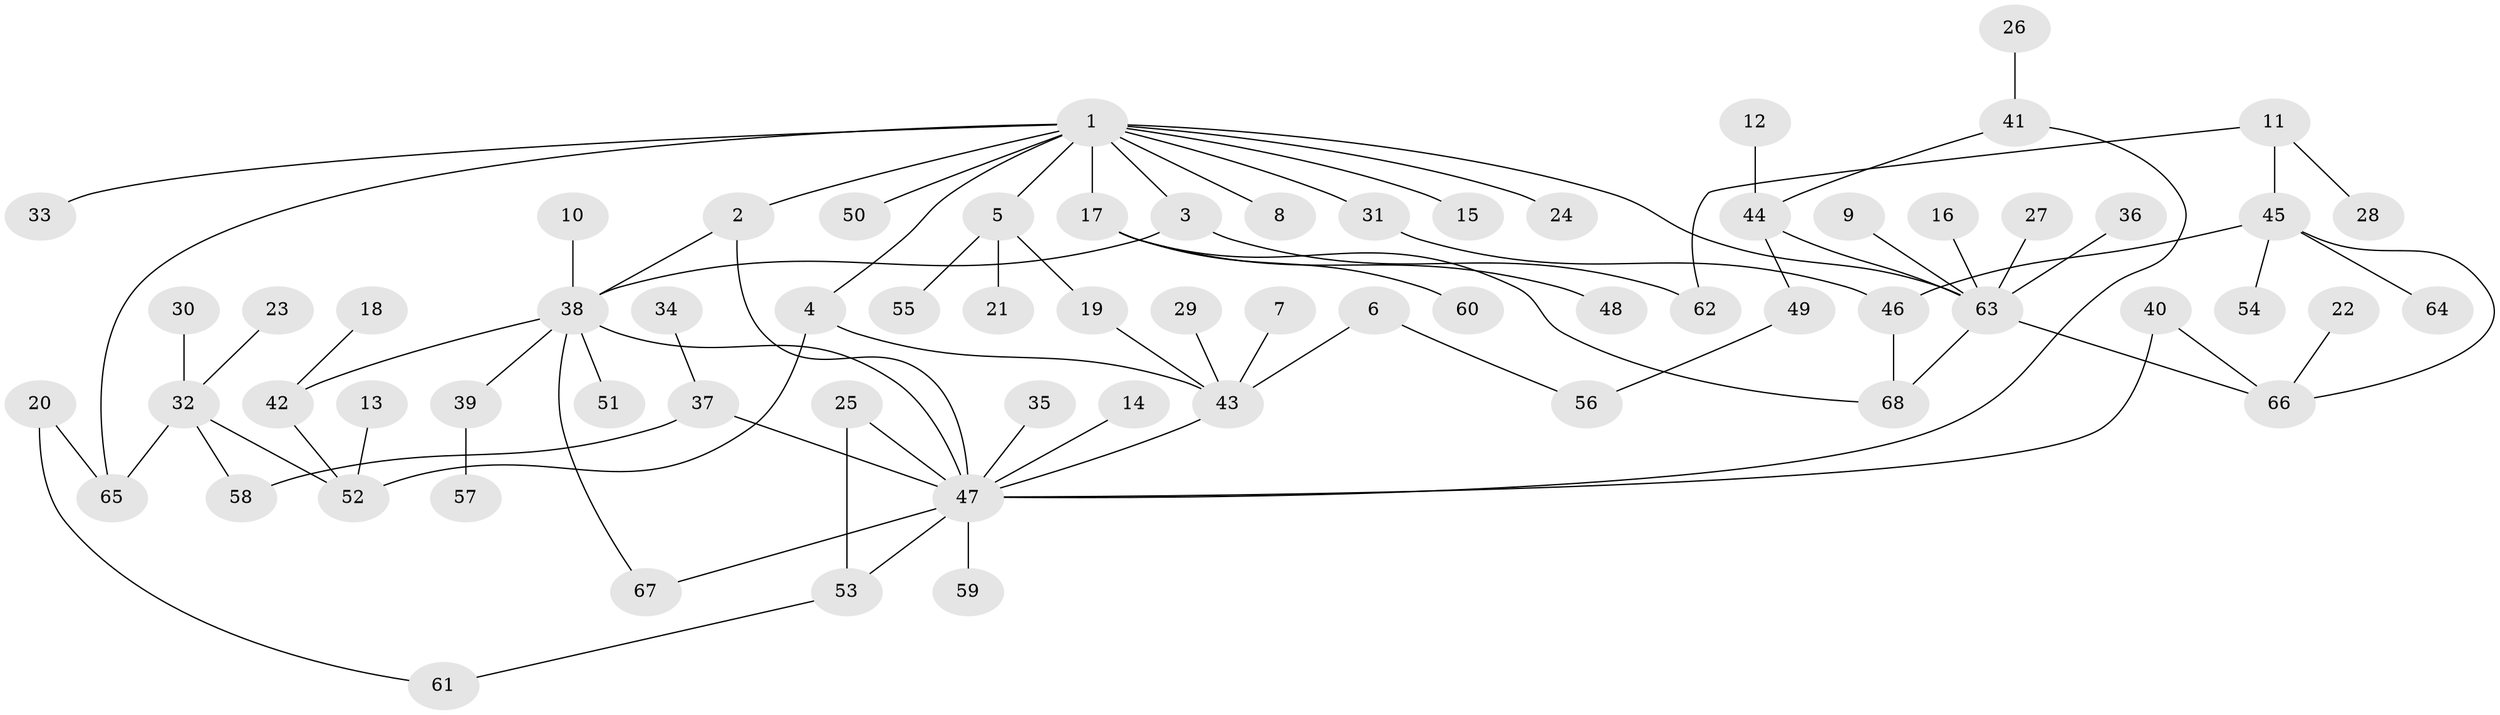 // original degree distribution, {7: 0.014814814814814815, 8: 0.014814814814814815, 5: 0.02962962962962963, 4: 0.037037037037037035, 3: 0.2222222222222222, 2: 0.2222222222222222, 1: 0.42962962962962964, 6: 0.02962962962962963}
// Generated by graph-tools (version 1.1) at 2025/49/03/09/25 03:49:20]
// undirected, 68 vertices, 84 edges
graph export_dot {
graph [start="1"]
  node [color=gray90,style=filled];
  1;
  2;
  3;
  4;
  5;
  6;
  7;
  8;
  9;
  10;
  11;
  12;
  13;
  14;
  15;
  16;
  17;
  18;
  19;
  20;
  21;
  22;
  23;
  24;
  25;
  26;
  27;
  28;
  29;
  30;
  31;
  32;
  33;
  34;
  35;
  36;
  37;
  38;
  39;
  40;
  41;
  42;
  43;
  44;
  45;
  46;
  47;
  48;
  49;
  50;
  51;
  52;
  53;
  54;
  55;
  56;
  57;
  58;
  59;
  60;
  61;
  62;
  63;
  64;
  65;
  66;
  67;
  68;
  1 -- 2 [weight=1.0];
  1 -- 3 [weight=1.0];
  1 -- 4 [weight=1.0];
  1 -- 5 [weight=1.0];
  1 -- 8 [weight=1.0];
  1 -- 15 [weight=1.0];
  1 -- 17 [weight=1.0];
  1 -- 24 [weight=1.0];
  1 -- 31 [weight=1.0];
  1 -- 33 [weight=1.0];
  1 -- 50 [weight=1.0];
  1 -- 63 [weight=1.0];
  1 -- 65 [weight=1.0];
  2 -- 38 [weight=1.0];
  2 -- 47 [weight=1.0];
  3 -- 38 [weight=1.0];
  3 -- 62 [weight=1.0];
  4 -- 43 [weight=1.0];
  4 -- 52 [weight=1.0];
  5 -- 19 [weight=1.0];
  5 -- 21 [weight=1.0];
  5 -- 55 [weight=1.0];
  6 -- 43 [weight=1.0];
  6 -- 56 [weight=1.0];
  7 -- 43 [weight=1.0];
  9 -- 63 [weight=1.0];
  10 -- 38 [weight=1.0];
  11 -- 28 [weight=1.0];
  11 -- 45 [weight=1.0];
  11 -- 62 [weight=1.0];
  12 -- 44 [weight=1.0];
  13 -- 52 [weight=1.0];
  14 -- 47 [weight=1.0];
  16 -- 63 [weight=1.0];
  17 -- 48 [weight=1.0];
  17 -- 60 [weight=1.0];
  17 -- 68 [weight=1.0];
  18 -- 42 [weight=1.0];
  19 -- 43 [weight=1.0];
  20 -- 61 [weight=1.0];
  20 -- 65 [weight=1.0];
  22 -- 66 [weight=1.0];
  23 -- 32 [weight=1.0];
  25 -- 47 [weight=1.0];
  25 -- 53 [weight=1.0];
  26 -- 41 [weight=1.0];
  27 -- 63 [weight=1.0];
  29 -- 43 [weight=1.0];
  30 -- 32 [weight=1.0];
  31 -- 46 [weight=1.0];
  32 -- 52 [weight=1.0];
  32 -- 58 [weight=1.0];
  32 -- 65 [weight=1.0];
  34 -- 37 [weight=1.0];
  35 -- 47 [weight=1.0];
  36 -- 63 [weight=1.0];
  37 -- 47 [weight=1.0];
  37 -- 58 [weight=1.0];
  38 -- 39 [weight=1.0];
  38 -- 42 [weight=1.0];
  38 -- 47 [weight=1.0];
  38 -- 51 [weight=1.0];
  38 -- 67 [weight=1.0];
  39 -- 57 [weight=1.0];
  40 -- 47 [weight=1.0];
  40 -- 66 [weight=1.0];
  41 -- 44 [weight=1.0];
  41 -- 47 [weight=1.0];
  42 -- 52 [weight=1.0];
  43 -- 47 [weight=1.0];
  44 -- 49 [weight=1.0];
  44 -- 63 [weight=1.0];
  45 -- 46 [weight=1.0];
  45 -- 54 [weight=1.0];
  45 -- 64 [weight=1.0];
  45 -- 66 [weight=1.0];
  46 -- 68 [weight=1.0];
  47 -- 53 [weight=1.0];
  47 -- 59 [weight=1.0];
  47 -- 67 [weight=1.0];
  49 -- 56 [weight=1.0];
  53 -- 61 [weight=1.0];
  63 -- 66 [weight=1.0];
  63 -- 68 [weight=1.0];
}
